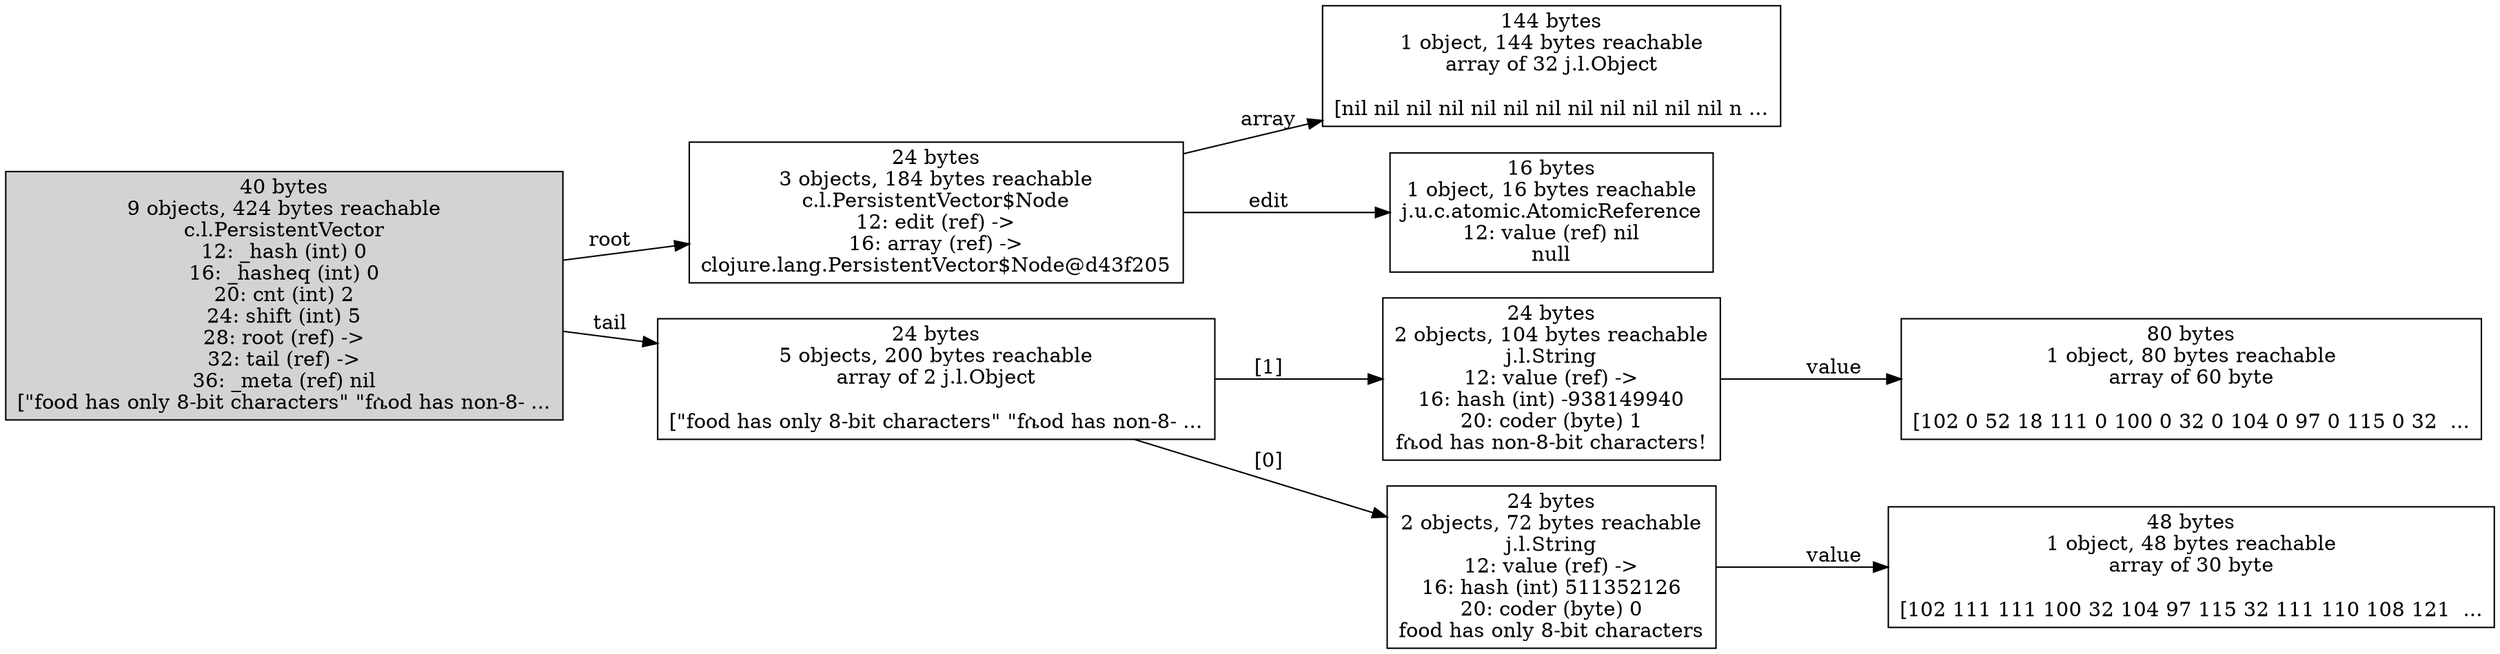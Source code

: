 digraph {
graph [layout=dot,rankdir=LR];
"26374549568" ["scc-num-nodes"=1,label="80 bytes
1 object, 80 bytes reachable
array of 60 byte

[102 0 52 18 111 0 100 0 32 0 104 0 97 0 115 0 32  ...",shape=box];
"26101009664" ["scc-num-nodes"=1,label="144 bytes
1 object, 144 bytes reachable
array of 32 j.l.Object

[nil nil nil nil nil nil nil nil nil nil nil nil n ...",shape=box];
"26392458304" ["scc-num-nodes"=1,label="24 bytes
2 objects, 104 bytes reachable
j.l.String
12: value (ref) ->
16: hash (int) -938149940
20: coder (byte) 1
fሴod has non-8-bit characters!",shape=box];
"26101009344" ["scc-num-nodes"=1,label="24 bytes
3 objects, 184 bytes reachable
c.l.PersistentVector$Node
12: edit (ref) ->
16: array (ref) ->
clojure.lang.PersistentVector$Node@d43f205",shape=box];
"26393894400" ["scc-num-nodes"=1,label="24 bytes
2 objects, 72 bytes reachable
j.l.String
12: value (ref) ->
16: hash (int) 511352126
20: coder (byte) 0
food has only 8-bit characters",shape=box];
"26376138368" ["scc-num-nodes"=1,label="24 bytes
5 objects, 200 bytes reachable
array of 2 j.l.Object

[\"food has only 8-bit characters\" \"fሴod has non-8- ...",shape=box];
"26376138048" ["scc-num-nodes"=1,style=filled,label="40 bytes
9 objects, 424 bytes reachable
c.l.PersistentVector
12: _hash (int) 0
16: _hasheq (int) 0
20: cnt (int) 2
24: shift (int) 5
28: root (ref) ->
32: tail (ref) ->
36: _meta (ref) nil
[\"food has only 8-bit characters\" \"fሴod has non-8- ...",shape=box];
"26388302592" ["scc-num-nodes"=1,label="48 bytes
1 object, 48 bytes reachable
array of 30 byte

[102 111 111 100 32 104 97 115 32 111 110 108 121  ...",shape=box];
"26101009536" ["scc-num-nodes"=1,label="16 bytes
1 object, 16 bytes reachable
j.u.c.atomic.AtomicReference
12: value (ref) nil
null",shape=box];
"26392458304" -> "26374549568" ["field-name"=value,label=value];
"26101009344" -> "26101009536" ["field-name"=edit,label=edit];
"26101009344" -> "26101009664" ["field-name"=array,label=array];
"26393894400" -> "26388302592" ["field-name"=value,label=value];
"26376138368" -> "26393894400" ["field-name"="[0]",label="[0]"];
"26376138368" -> "26392458304" ["field-name"="[1]",label="[1]"];
"26376138048" -> "26101009344" ["field-name"=root,label=root];
"26376138048" -> "26376138368" ["field-name"=tail,label=tail];
} 